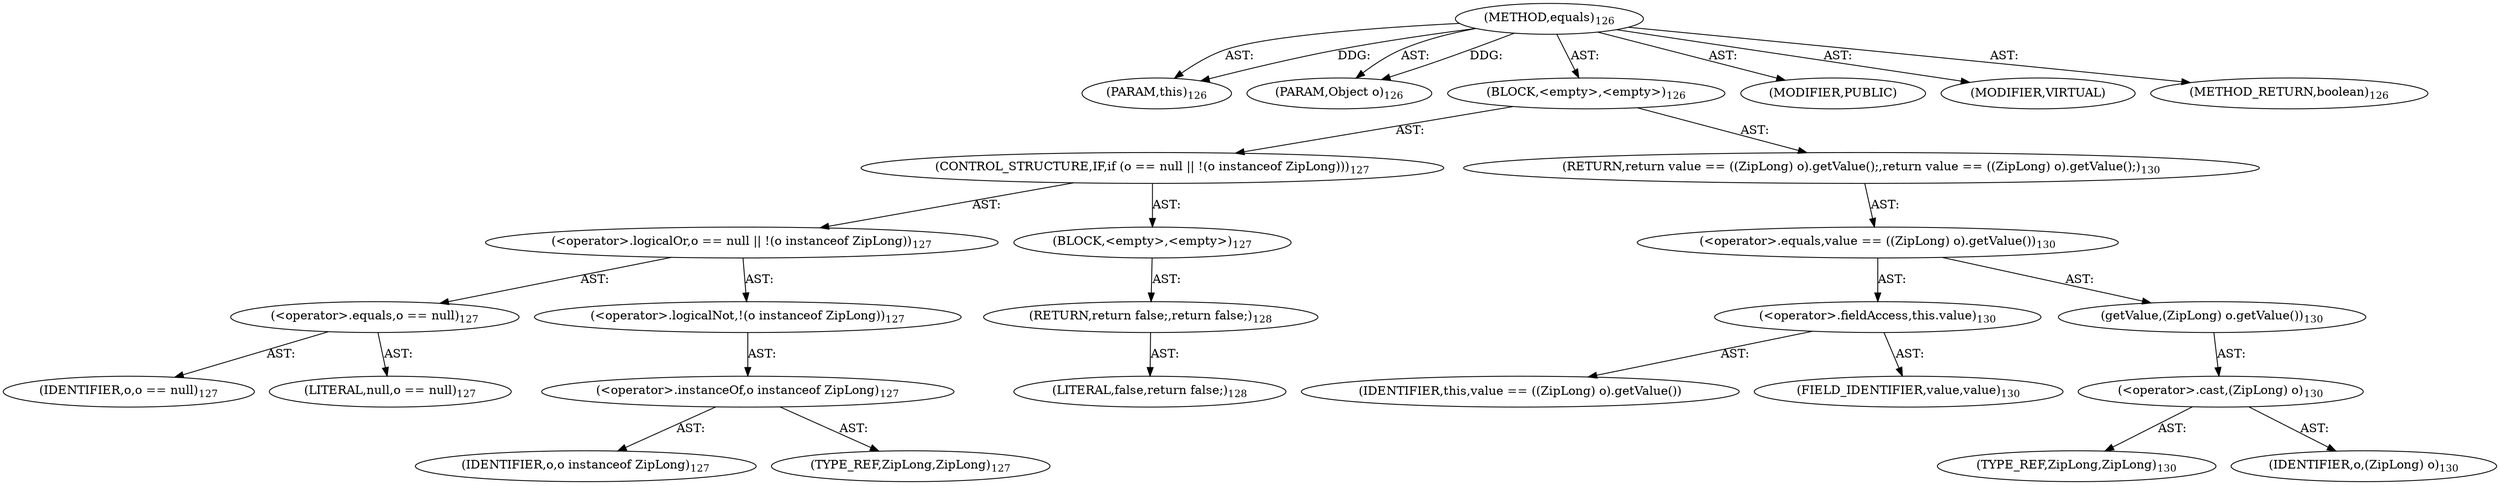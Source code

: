 digraph "equals" {  
"111669149701" [label = <(METHOD,equals)<SUB>126</SUB>> ]
"115964117001" [label = <(PARAM,this)<SUB>126</SUB>> ]
"115964117002" [label = <(PARAM,Object o)<SUB>126</SUB>> ]
"25769803781" [label = <(BLOCK,&lt;empty&gt;,&lt;empty&gt;)<SUB>126</SUB>> ]
"47244640256" [label = <(CONTROL_STRUCTURE,IF,if (o == null || !(o instanceof ZipLong)))<SUB>127</SUB>> ]
"30064771123" [label = <(&lt;operator&gt;.logicalOr,o == null || !(o instanceof ZipLong))<SUB>127</SUB>> ]
"30064771124" [label = <(&lt;operator&gt;.equals,o == null)<SUB>127</SUB>> ]
"68719476763" [label = <(IDENTIFIER,o,o == null)<SUB>127</SUB>> ]
"90194313239" [label = <(LITERAL,null,o == null)<SUB>127</SUB>> ]
"30064771125" [label = <(&lt;operator&gt;.logicalNot,!(o instanceof ZipLong))<SUB>127</SUB>> ]
"30064771126" [label = <(&lt;operator&gt;.instanceOf,o instanceof ZipLong)<SUB>127</SUB>> ]
"68719476764" [label = <(IDENTIFIER,o,o instanceof ZipLong)<SUB>127</SUB>> ]
"180388626436" [label = <(TYPE_REF,ZipLong,ZipLong)<SUB>127</SUB>> ]
"25769803782" [label = <(BLOCK,&lt;empty&gt;,&lt;empty&gt;)<SUB>127</SUB>> ]
"146028888066" [label = <(RETURN,return false;,return false;)<SUB>128</SUB>> ]
"90194313240" [label = <(LITERAL,false,return false;)<SUB>128</SUB>> ]
"146028888067" [label = <(RETURN,return value == ((ZipLong) o).getValue();,return value == ((ZipLong) o).getValue();)<SUB>130</SUB>> ]
"30064771127" [label = <(&lt;operator&gt;.equals,value == ((ZipLong) o).getValue())<SUB>130</SUB>> ]
"30064771128" [label = <(&lt;operator&gt;.fieldAccess,this.value)<SUB>130</SUB>> ]
"68719476765" [label = <(IDENTIFIER,this,value == ((ZipLong) o).getValue())> ]
"55834574858" [label = <(FIELD_IDENTIFIER,value,value)<SUB>130</SUB>> ]
"30064771129" [label = <(getValue,(ZipLong) o.getValue())<SUB>130</SUB>> ]
"30064771130" [label = <(&lt;operator&gt;.cast,(ZipLong) o)<SUB>130</SUB>> ]
"180388626437" [label = <(TYPE_REF,ZipLong,ZipLong)<SUB>130</SUB>> ]
"68719476766" [label = <(IDENTIFIER,o,(ZipLong) o)<SUB>130</SUB>> ]
"133143986187" [label = <(MODIFIER,PUBLIC)> ]
"133143986188" [label = <(MODIFIER,VIRTUAL)> ]
"128849018885" [label = <(METHOD_RETURN,boolean)<SUB>126</SUB>> ]
  "111669149701" -> "115964117001"  [ label = "AST: "] 
  "111669149701" -> "115964117002"  [ label = "AST: "] 
  "111669149701" -> "25769803781"  [ label = "AST: "] 
  "111669149701" -> "133143986187"  [ label = "AST: "] 
  "111669149701" -> "133143986188"  [ label = "AST: "] 
  "111669149701" -> "128849018885"  [ label = "AST: "] 
  "25769803781" -> "47244640256"  [ label = "AST: "] 
  "25769803781" -> "146028888067"  [ label = "AST: "] 
  "47244640256" -> "30064771123"  [ label = "AST: "] 
  "47244640256" -> "25769803782"  [ label = "AST: "] 
  "30064771123" -> "30064771124"  [ label = "AST: "] 
  "30064771123" -> "30064771125"  [ label = "AST: "] 
  "30064771124" -> "68719476763"  [ label = "AST: "] 
  "30064771124" -> "90194313239"  [ label = "AST: "] 
  "30064771125" -> "30064771126"  [ label = "AST: "] 
  "30064771126" -> "68719476764"  [ label = "AST: "] 
  "30064771126" -> "180388626436"  [ label = "AST: "] 
  "25769803782" -> "146028888066"  [ label = "AST: "] 
  "146028888066" -> "90194313240"  [ label = "AST: "] 
  "146028888067" -> "30064771127"  [ label = "AST: "] 
  "30064771127" -> "30064771128"  [ label = "AST: "] 
  "30064771127" -> "30064771129"  [ label = "AST: "] 
  "30064771128" -> "68719476765"  [ label = "AST: "] 
  "30064771128" -> "55834574858"  [ label = "AST: "] 
  "30064771129" -> "30064771130"  [ label = "AST: "] 
  "30064771130" -> "180388626437"  [ label = "AST: "] 
  "30064771130" -> "68719476766"  [ label = "AST: "] 
  "111669149701" -> "115964117001"  [ label = "DDG: "] 
  "111669149701" -> "115964117002"  [ label = "DDG: "] 
}
